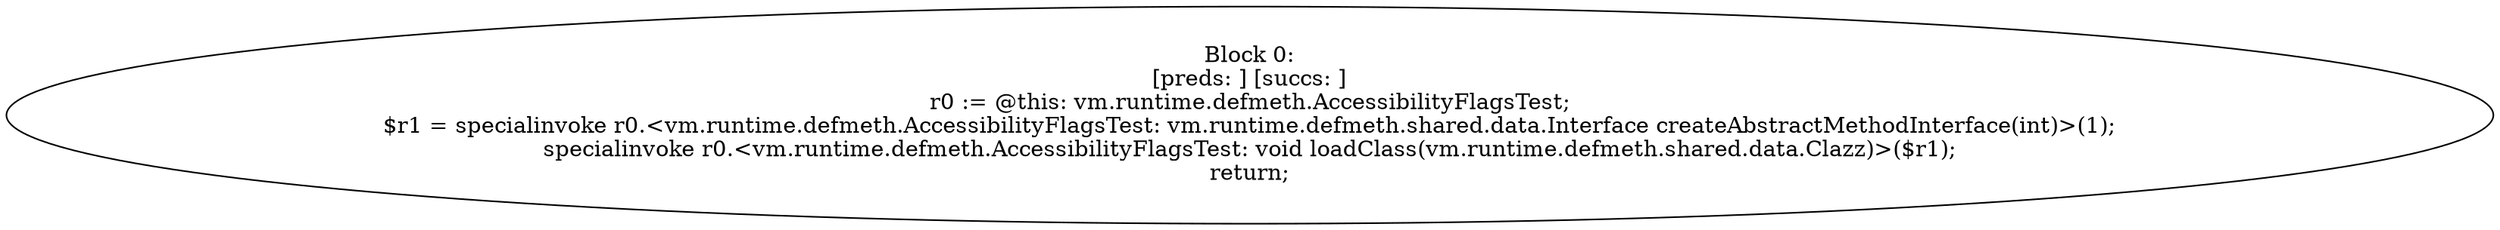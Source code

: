 digraph "unitGraph" {
    "Block 0:
[preds: ] [succs: ]
r0 := @this: vm.runtime.defmeth.AccessibilityFlagsTest;
$r1 = specialinvoke r0.<vm.runtime.defmeth.AccessibilityFlagsTest: vm.runtime.defmeth.shared.data.Interface createAbstractMethodInterface(int)>(1);
specialinvoke r0.<vm.runtime.defmeth.AccessibilityFlagsTest: void loadClass(vm.runtime.defmeth.shared.data.Clazz)>($r1);
return;
"
}
